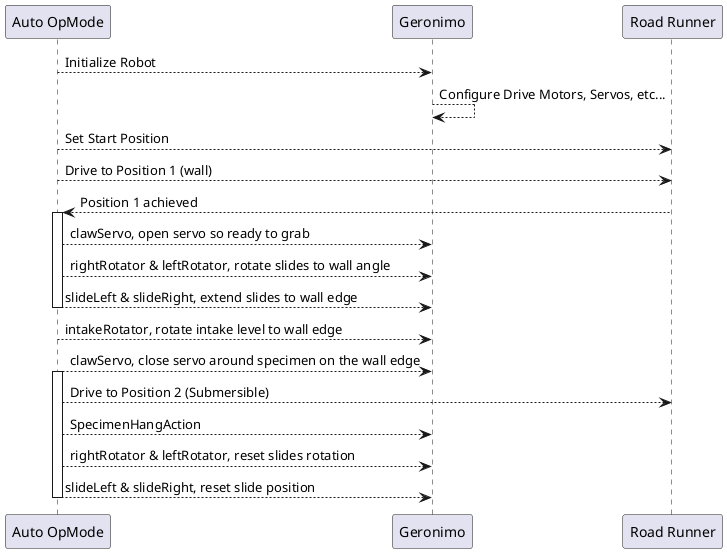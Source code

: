 @startuml
'https://plantuml.com/sequence-diagram

autonumber

@startuml

"Auto OpMode" --> "Geronimo" : Initialize Robot
Geronimo --> "Geronimo" : Configure Drive Motors, Servos, etc...
"Auto OpMode" --> "Road Runner" : Set Start Position
"Auto OpMode" --> "Road Runner" : Drive to Position 1 (wall)
"Road Runner" --> "Auto OpMode" : Position 1 achieved
activate "Auto OpMode"
"Auto OpMode" --> "Geronimo" : clawServo, open servo so ready to grab
"Auto OpMode" --> "Geronimo" : rightRotator & leftRotator, rotate slides to wall angle
"Auto OpMode" --> "Geronimo" : slideLeft & slideRight, extend slides to wall edge
deactivate "Auto OpMode"
"Auto OpMode" --> "Geronimo" : intakeRotator, rotate intake level to wall edge
"Auto OpMode" --> "Geronimo" : clawServo, close servo around specimen on the wall edge
activate "Auto OpMode"
"Auto OpMode" --> "Road Runner" : Drive to Position 2 (Submersible)
"Auto OpMode" --> "Geronimo" :  SpecimenHangAction
"Auto OpMode" --> "Geronimo" : rightRotator & leftRotator, reset slides rotation
"Auto OpMode" --> "Geronimo" : slideLeft & slideRight, reset slide position
deactivate "Auto OpMode"

@enduml